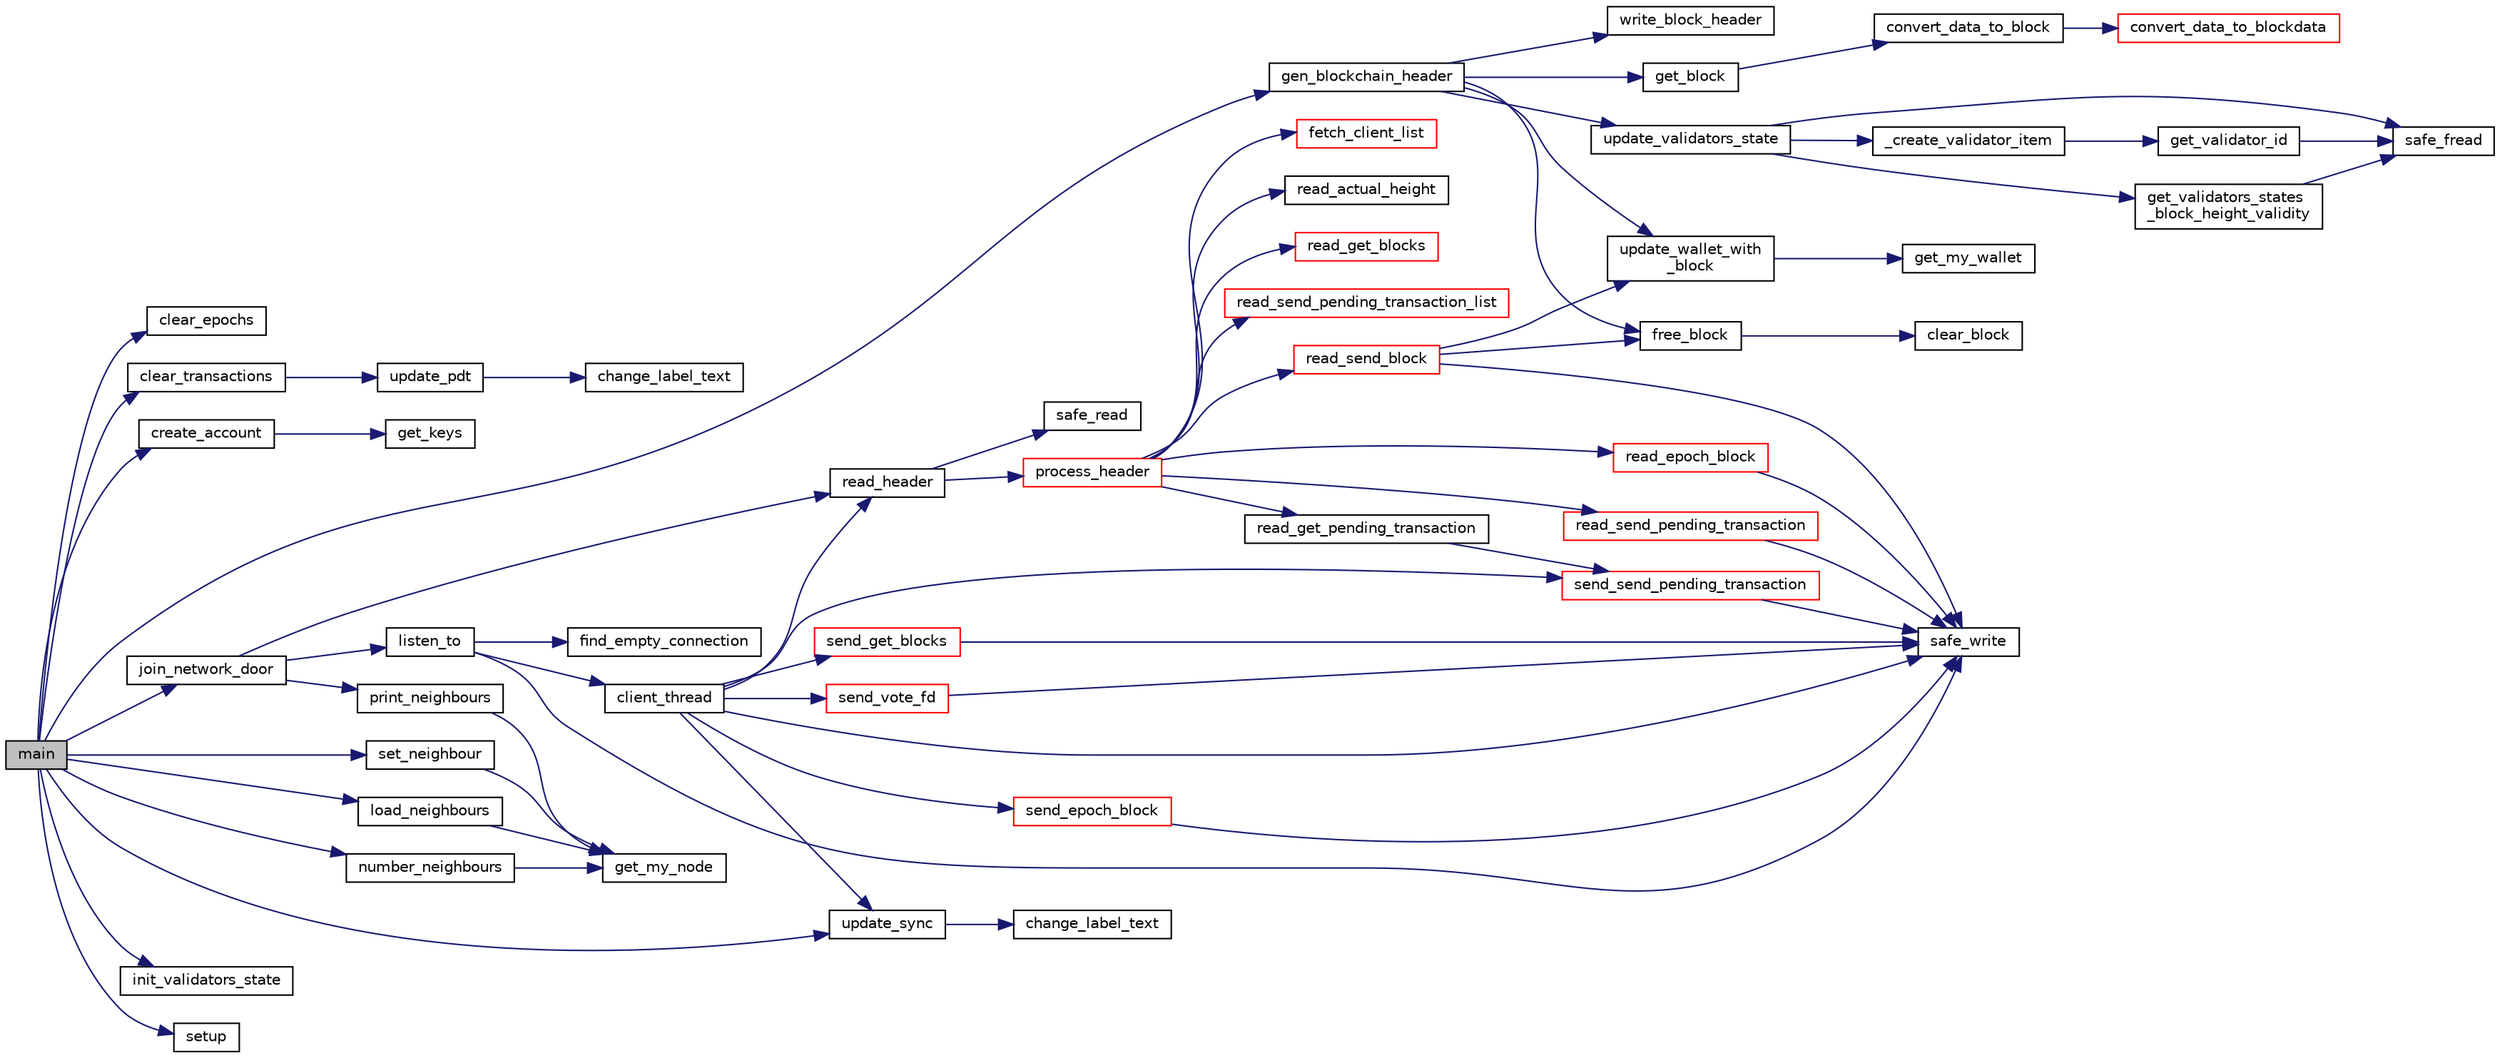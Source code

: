 digraph "main"
{
 // LATEX_PDF_SIZE
  edge [fontname="Helvetica",fontsize="10",labelfontname="Helvetica",labelfontsize="10"];
  node [fontname="Helvetica",fontsize="10",shape=record];
  rankdir="LR";
  Node1 [label="main",height=0.2,width=0.4,color="black", fillcolor="grey75", style="filled", fontcolor="black",tooltip=" "];
  Node1 -> Node2 [color="midnightblue",fontsize="10",style="solid",fontname="Helvetica"];
  Node2 [label="clear_epochs",height=0.2,width=0.4,color="black", fillcolor="white", style="filled",URL="$client_8h.html#a615d428cc2349cb563e4fa3d9212429a",tooltip=" "];
  Node1 -> Node3 [color="midnightblue",fontsize="10",style="solid",fontname="Helvetica"];
  Node3 [label="clear_transactions",height=0.2,width=0.4,color="black", fillcolor="white", style="filled",URL="$client_8h.html#adcc4f847feef7ccada40e231100765f2",tooltip=" "];
  Node3 -> Node4 [color="midnightblue",fontsize="10",style="solid",fontname="Helvetica"];
  Node4 [label="update_pdt",height=0.2,width=0.4,color="black", fillcolor="white", style="filled",URL="$atrier_8c.html#a35c808540bae041c9d4f83012c639426",tooltip=" "];
  Node4 -> Node5 [color="midnightblue",fontsize="10",style="solid",fontname="Helvetica"];
  Node5 [label="change_label_text",height=0.2,width=0.4,color="black", fillcolor="white", style="filled",URL="$labels_8h.html#ae4c608b5626430bac55322e32309bf8f",tooltip=" "];
  Node1 -> Node6 [color="midnightblue",fontsize="10",style="solid",fontname="Helvetica"];
  Node6 [label="create_account",height=0.2,width=0.4,color="black", fillcolor="white", style="filled",URL="$wallet_8h.html#a26c6f56037df4dbfb58855db1633a7df",tooltip="Creates an account in local and broadcasts the creation to the network."];
  Node6 -> Node7 [color="midnightblue",fontsize="10",style="solid",fontname="Helvetica"];
  Node7 [label="get_keys",height=0.2,width=0.4,color="black", fillcolor="white", style="filled",URL="$rsa_8h.html#a43ef74c79e95360f43f9f9bd32b33b1d",tooltip="Get the keys object."];
  Node1 -> Node8 [color="midnightblue",fontsize="10",style="solid",fontname="Helvetica"];
  Node8 [label="gen_blockchain_header",height=0.2,width=0.4,color="black", fillcolor="white", style="filled",URL="$blockchain__header_8h.html#a1011109fa5281e4b6406c390393cd051",tooltip=" "];
  Node8 -> Node9 [color="midnightblue",fontsize="10",style="solid",fontname="Helvetica"];
  Node9 [label="free_block",height=0.2,width=0.4,color="black", fillcolor="white", style="filled",URL="$block_8h.html#a3eb417f7cce88e8ec69d6974cd25e49f",tooltip="Free a block struct."];
  Node9 -> Node10 [color="midnightblue",fontsize="10",style="solid",fontname="Helvetica"];
  Node10 [label="clear_block",height=0.2,width=0.4,color="black", fillcolor="white", style="filled",URL="$block_8c.html#a3beaf10afd57aec50225774ba2a21680",tooltip=" "];
  Node8 -> Node11 [color="midnightblue",fontsize="10",style="solid",fontname="Helvetica"];
  Node11 [label="get_block",height=0.2,width=0.4,color="black", fillcolor="white", style="filled",URL="$block_8h.html#a32140266e4b385f64860944a5edd0153",tooltip="Get a block object."];
  Node11 -> Node12 [color="midnightblue",fontsize="10",style="solid",fontname="Helvetica"];
  Node12 [label="convert_data_to_block",height=0.2,width=0.4,color="black", fillcolor="white", style="filled",URL="$block_8c.html#ada1355f8610cc450d7c8f662dc6a7aef",tooltip=" "];
  Node12 -> Node13 [color="midnightblue",fontsize="10",style="solid",fontname="Helvetica"];
  Node13 [label="convert_data_to_blockdata",height=0.2,width=0.4,color="red", fillcolor="white", style="filled",URL="$block_8c.html#afcda50ce8deb3b381aeb5b88689f919f",tooltip=" "];
  Node8 -> Node16 [color="midnightblue",fontsize="10",style="solid",fontname="Helvetica"];
  Node16 [label="update_validators_state",height=0.2,width=0.4,color="black", fillcolor="white", style="filled",URL="$validators_8h.html#acb995f2242245cf16710ddba0a0724bb",tooltip="Given a block, update the 'validators.state' with the transactions."];
  Node16 -> Node17 [color="midnightblue",fontsize="10",style="solid",fontname="Helvetica"];
  Node17 [label="_create_validator_item",height=0.2,width=0.4,color="black", fillcolor="white", style="filled",URL="$validators_8c.html#a30aeb0df2820fa2744f3c534faaa4173",tooltip=" "];
  Node17 -> Node18 [color="midnightblue",fontsize="10",style="solid",fontname="Helvetica"];
  Node18 [label="get_validator_id",height=0.2,width=0.4,color="black", fillcolor="white", style="filled",URL="$validators_8c.html#ad9750bcfcbe82832c9603ec21ad61371",tooltip="Get the validator id in 'validators.state'."];
  Node18 -> Node19 [color="midnightblue",fontsize="10",style="solid",fontname="Helvetica"];
  Node19 [label="safe_fread",height=0.2,width=0.4,color="black", fillcolor="white", style="filled",URL="$safe_8h.html#ac4bf776335d7193068afa656b91a8827",tooltip="Calls 'fread' but safely !"];
  Node16 -> Node20 [color="midnightblue",fontsize="10",style="solid",fontname="Helvetica"];
  Node20 [label="get_validators_states\l_block_height_validity",height=0.2,width=0.4,color="black", fillcolor="white", style="filled",URL="$validators_8c.html#add21456c69726d58c43b35b7a2756dc8",tooltip="Get the validators states block height validity (parse 'validators.state')"];
  Node20 -> Node19 [color="midnightblue",fontsize="10",style="solid",fontname="Helvetica"];
  Node16 -> Node19 [color="midnightblue",fontsize="10",style="solid",fontname="Helvetica"];
  Node8 -> Node21 [color="midnightblue",fontsize="10",style="solid",fontname="Helvetica"];
  Node21 [label="update_wallet_with\l_block",height=0.2,width=0.4,color="black", fillcolor="white", style="filled",URL="$block_8h.html#aa460be06109601a5626d1acb251e1602",tooltip=" "];
  Node21 -> Node22 [color="midnightblue",fontsize="10",style="solid",fontname="Helvetica"];
  Node22 [label="get_my_wallet",height=0.2,width=0.4,color="black", fillcolor="white", style="filled",URL="$wallet_8h.html#a993fb7ec0c86c7a2d8ff68363e9f5304",tooltip="Get my wallet object."];
  Node8 -> Node23 [color="midnightblue",fontsize="10",style="solid",fontname="Helvetica"];
  Node23 [label="write_block_header",height=0.2,width=0.4,color="black", fillcolor="white", style="filled",URL="$blockchain__header_8c.html#a0096ca7d050954ee9a259ebdcd787519",tooltip=" "];
  Node1 -> Node24 [color="midnightblue",fontsize="10",style="solid",fontname="Helvetica"];
  Node24 [label="init_validators_state",height=0.2,width=0.4,color="black", fillcolor="white", style="filled",URL="$validators_8h.html#a10b429b2db8983a1dff8503ada48d785",tooltip="Init the validators.state file if it doesn't exists."];
  Node1 -> Node25 [color="midnightblue",fontsize="10",style="solid",fontname="Helvetica"];
  Node25 [label="join_network_door",height=0.2,width=0.4,color="black", fillcolor="white", style="filled",URL="$client_8h.html#a4bc5d82e85996fecc53fe3e97c2a7b98",tooltip=" "];
  Node25 -> Node26 [color="midnightblue",fontsize="10",style="solid",fontname="Helvetica"];
  Node26 [label="listen_to",height=0.2,width=0.4,color="black", fillcolor="white", style="filled",URL="$network_2client_8h.html#a7be5d0a5ee88cfd1a654fc4813273708",tooltip="Tries to connect to the peer-to-peer network via a node in the Node structure."];
  Node26 -> Node27 [color="midnightblue",fontsize="10",style="solid",fontname="Helvetica"];
  Node27 [label="client_thread",height=0.2,width=0.4,color="black", fillcolor="white", style="filled",URL="$core_2network_2client_8c.html#a351b786eb662460f254da2ff204fcfcc",tooltip=" "];
  Node27 -> Node28 [color="midnightblue",fontsize="10",style="solid",fontname="Helvetica"];
  Node28 [label="read_header",height=0.2,width=0.4,color="black", fillcolor="white", style="filled",URL="$get__data_8h.html#a1f63104d8a019196f59d848bacafcaf0",tooltip="Waits a header in 'sockfd', reads it and processes it."];
  Node28 -> Node29 [color="midnightblue",fontsize="10",style="solid",fontname="Helvetica"];
  Node29 [label="process_header",height=0.2,width=0.4,color="red", fillcolor="white", style="filled",URL="$get__data_8c.html#acf73eaf498a41a592973793346c358d7",tooltip=" "];
  Node29 -> Node30 [color="midnightblue",fontsize="10",style="solid",fontname="Helvetica"];
  Node30 [label="fetch_client_list",height=0.2,width=0.4,color="red", fillcolor="white", style="filled",URL="$get__data_8c.html#af1d5dee6718cc61cfb57a036be81dc14",tooltip="Merges my neighbours list with the one sent by 'neighbour_id'."];
  Node29 -> Node33 [color="midnightblue",fontsize="10",style="solid",fontname="Helvetica"];
  Node33 [label="read_actual_height",height=0.2,width=0.4,color="black", fillcolor="white", style="filled",URL="$get__data_8c.html#a3154f22c1670ffd8b602106da7292aa1",tooltip=" "];
  Node29 -> Node34 [color="midnightblue",fontsize="10",style="solid",fontname="Helvetica"];
  Node34 [label="read_epoch_block",height=0.2,width=0.4,color="red", fillcolor="white", style="filled",URL="$get__data_8c.html#a8989114706afc158ef465a1cba2de0dc",tooltip=" "];
  Node34 -> Node71 [color="midnightblue",fontsize="10",style="solid",fontname="Helvetica"];
  Node71 [label="safe_write",height=0.2,width=0.4,color="black", fillcolor="white", style="filled",URL="$safe_8h.html#a405edff38f586c79822927a3b981e504",tooltip="Writes safely to a file descriptor."];
  Node29 -> Node72 [color="midnightblue",fontsize="10",style="solid",fontname="Helvetica"];
  Node72 [label="read_get_blocks",height=0.2,width=0.4,color="red", fillcolor="white", style="filled",URL="$get__data_8c.html#a631322afdbd098ac36cc0606bb6d0859",tooltip=" "];
  Node29 -> Node77 [color="midnightblue",fontsize="10",style="solid",fontname="Helvetica"];
  Node77 [label="read_get_pending_transaction",height=0.2,width=0.4,color="black", fillcolor="white", style="filled",URL="$get__data_8c.html#a9b04d0ec3f9553f80d32214a0f3722a0",tooltip=" "];
  Node77 -> Node78 [color="midnightblue",fontsize="10",style="solid",fontname="Helvetica"];
  Node78 [label="send_send_pending_transaction",height=0.2,width=0.4,color="red", fillcolor="white", style="filled",URL="$send__data_8h.html#a44568bf063db6d1080211c0b9600f96f",tooltip=" "];
  Node78 -> Node71 [color="midnightblue",fontsize="10",style="solid",fontname="Helvetica"];
  Node29 -> Node80 [color="midnightblue",fontsize="10",style="solid",fontname="Helvetica"];
  Node80 [label="read_send_block",height=0.2,width=0.4,color="red", fillcolor="white", style="filled",URL="$get__data_8c.html#a303e1f807716bb24a8ea182c2ef15bdf",tooltip=" "];
  Node80 -> Node9 [color="midnightblue",fontsize="10",style="solid",fontname="Helvetica"];
  Node80 -> Node71 [color="midnightblue",fontsize="10",style="solid",fontname="Helvetica"];
  Node80 -> Node21 [color="midnightblue",fontsize="10",style="solid",fontname="Helvetica"];
  Node29 -> Node81 [color="midnightblue",fontsize="10",style="solid",fontname="Helvetica"];
  Node81 [label="read_send_pending_transaction",height=0.2,width=0.4,color="red", fillcolor="white", style="filled",URL="$get__data_8c.html#ae72cba3b0c10b02c73fb58f40c4bc341",tooltip=" "];
  Node81 -> Node71 [color="midnightblue",fontsize="10",style="solid",fontname="Helvetica"];
  Node29 -> Node83 [color="midnightblue",fontsize="10",style="solid",fontname="Helvetica"];
  Node83 [label="read_send_pending_transaction_list",height=0.2,width=0.4,color="red", fillcolor="white", style="filled",URL="$get__data_8c.html#a510587b3efb5dbf21a2c873ada26881a",tooltip=" "];
  Node28 -> Node85 [color="midnightblue",fontsize="10",style="solid",fontname="Helvetica"];
  Node85 [label="safe_read",height=0.2,width=0.4,color="black", fillcolor="white", style="filled",URL="$safe_8h.html#a5cdb8f1fd0a2b177164e88074639a648",tooltip="Reads safely in a file descriptor until '\\r\\n\\r\\n'."];
  Node27 -> Node71 [color="midnightblue",fontsize="10",style="solid",fontname="Helvetica"];
  Node27 -> Node91 [color="midnightblue",fontsize="10",style="solid",fontname="Helvetica"];
  Node91 [label="send_epoch_block",height=0.2,width=0.4,color="red", fillcolor="white", style="filled",URL="$send__data_8h.html#aa071fb878bcd5651f272fb06d5e30703",tooltip=" "];
  Node91 -> Node71 [color="midnightblue",fontsize="10",style="solid",fontname="Helvetica"];
  Node27 -> Node92 [color="midnightblue",fontsize="10",style="solid",fontname="Helvetica"];
  Node92 [label="send_get_blocks",height=0.2,width=0.4,color="red", fillcolor="white", style="filled",URL="$send__data_8h.html#a51882be5abfcbec43cd4172fecc4ccce",tooltip="Sends get blocks."];
  Node92 -> Node71 [color="midnightblue",fontsize="10",style="solid",fontname="Helvetica"];
  Node27 -> Node78 [color="midnightblue",fontsize="10",style="solid",fontname="Helvetica"];
  Node27 -> Node93 [color="midnightblue",fontsize="10",style="solid",fontname="Helvetica"];
  Node93 [label="send_vote_fd",height=0.2,width=0.4,color="red", fillcolor="white", style="filled",URL="$send__data_8h.html#a39e8a998b5ca364579e286a92daa92c0",tooltip=" "];
  Node93 -> Node71 [color="midnightblue",fontsize="10",style="solid",fontname="Helvetica"];
  Node27 -> Node94 [color="midnightblue",fontsize="10",style="solid",fontname="Helvetica"];
  Node94 [label="update_sync",height=0.2,width=0.4,color="black", fillcolor="white", style="filled",URL="$ui_8h.html#aa390af6abf83347d6b141cee7b7dde29",tooltip=" "];
  Node94 -> Node95 [color="midnightblue",fontsize="10",style="solid",fontname="Helvetica"];
  Node95 [label="change_label_text",height=0.2,width=0.4,color="black", fillcolor="white", style="filled",URL="$ui_8c.html#ae4c608b5626430bac55322e32309bf8f",tooltip=" "];
  Node26 -> Node96 [color="midnightblue",fontsize="10",style="solid",fontname="Helvetica"];
  Node96 [label="find_empty_connection",height=0.2,width=0.4,color="black", fillcolor="white", style="filled",URL="$core_2network_2client_8c.html#ac6f2cb10ccd85dd8e65b4523d734bcfe",tooltip=" "];
  Node26 -> Node71 [color="midnightblue",fontsize="10",style="solid",fontname="Helvetica"];
  Node25 -> Node97 [color="midnightblue",fontsize="10",style="solid",fontname="Helvetica"];
  Node97 [label="print_neighbours",height=0.2,width=0.4,color="black", fillcolor="white", style="filled",URL="$network_2client_8h.html#ae814feddaa9902371625b42131b1a7f4",tooltip="Print neighbours list."];
  Node97 -> Node32 [color="midnightblue",fontsize="10",style="solid",fontname="Helvetica"];
  Node32 [label="get_my_node",height=0.2,width=0.4,color="black", fillcolor="white", style="filled",URL="$core_2network_2client_8c.html#a745cc052bf8990bd3189b857a1d29f40",tooltip="Get the my node object."];
  Node25 -> Node28 [color="midnightblue",fontsize="10",style="solid",fontname="Helvetica"];
  Node1 -> Node98 [color="midnightblue",fontsize="10",style="solid",fontname="Helvetica"];
  Node98 [label="load_neighbours",height=0.2,width=0.4,color="black", fillcolor="white", style="filled",URL="$core_2network_2client_8c.html#a641a9d3cb0669b127493779eefc8b56c",tooltip="Load neighbours list from .neighbours/neighbours."];
  Node98 -> Node32 [color="midnightblue",fontsize="10",style="solid",fontname="Helvetica"];
  Node1 -> Node99 [color="midnightblue",fontsize="10",style="solid",fontname="Helvetica"];
  Node99 [label="number_neighbours",height=0.2,width=0.4,color="black", fillcolor="white", style="filled",URL="$core_2network_2client_8c.html#acec8d99c29599378ad06a91d4911587f",tooltip="return the nb of neighbour in the client.neightbours section"];
  Node99 -> Node32 [color="midnightblue",fontsize="10",style="solid",fontname="Helvetica"];
  Node1 -> Node100 [color="midnightblue",fontsize="10",style="solid",fontname="Helvetica"];
  Node100 [label="set_neighbour",height=0.2,width=0.4,color="black", fillcolor="white", style="filled",URL="$core_2network_2client_8c.html#a65f3df28a906d619b5f408a26aec7649",tooltip="Sets a neighbour in the client.neightbours section."];
  Node100 -> Node32 [color="midnightblue",fontsize="10",style="solid",fontname="Helvetica"];
  Node1 -> Node101 [color="midnightblue",fontsize="10",style="solid",fontname="Helvetica"];
  Node101 [label="setup",height=0.2,width=0.4,color="black", fillcolor="white", style="filled",URL="$ui_8h.html#af0fd9e6f06e2040c43a09ef58d1d3468",tooltip="Setups the gtk widgets for the GUI."];
  Node1 -> Node94 [color="midnightblue",fontsize="10",style="solid",fontname="Helvetica"];
}
